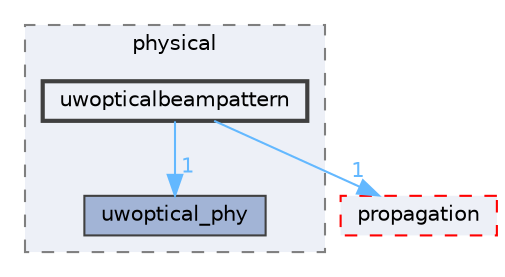 digraph "uwopticalbeampattern"
{
 // LATEX_PDF_SIZE
  bgcolor="transparent";
  edge [fontname=Helvetica,fontsize=10,labelfontname=Helvetica,labelfontsize=10];
  node [fontname=Helvetica,fontsize=10,shape=box,height=0.2,width=0.4];
  compound=true
  subgraph clusterdir_72e4c916a7f28a58468fd1f36d6e4463 {
    graph [ bgcolor="#edf0f7", pencolor="grey50", label="physical", fontname=Helvetica,fontsize=10 style="filled,dashed", URL="dir_72e4c916a7f28a58468fd1f36d6e4463.html",tooltip=""]
  dir_6811b4551c3f712bb8656e160170ca26 [label="uwoptical_phy", fillcolor="#a2b4d6", color="grey25", style="filled", URL="dir_6811b4551c3f712bb8656e160170ca26.html",tooltip=""];
  dir_990620c29b7076e1a9eb3e260de0cf29 [label="uwopticalbeampattern", fillcolor="#edf0f7", color="grey25", style="filled,bold", URL="dir_990620c29b7076e1a9eb3e260de0cf29.html",tooltip=""];
  }
  dir_a917c7a805e958ac3c702f6fd81d5d90 [label="propagation", fillcolor="#edf0f7", color="red", style="filled,dashed", URL="dir_a917c7a805e958ac3c702f6fd81d5d90.html",tooltip=""];
  dir_990620c29b7076e1a9eb3e260de0cf29->dir_6811b4551c3f712bb8656e160170ca26 [headlabel="1", labeldistance=1.5 headhref="dir_000075_000073.html" href="dir_000075_000073.html" color="steelblue1" fontcolor="steelblue1"];
  dir_990620c29b7076e1a9eb3e260de0cf29->dir_a917c7a805e958ac3c702f6fd81d5d90 [headlabel="1", labeldistance=1.5 headhref="dir_000075_000024.html" href="dir_000075_000024.html" color="steelblue1" fontcolor="steelblue1"];
}
